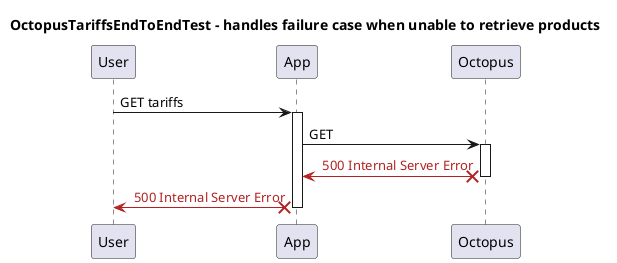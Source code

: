 @startuml
title OctopusTariffsEndToEndTest - handles failure case when unable to retrieve products
participant "User"
participant "App"
participant "Octopus"
"User" -> "App": GET tariffs
activate "App"
"App" -> "Octopus": GET 
activate "Octopus"

"Octopus" X-[#FireBrick]> "App": <color:FireBrick> 500 Internal Server Error
deactivate "Octopus"
"App" X-[#FireBrick]> "User": <color:FireBrick> 500 Internal Server Error
deactivate "App"
@enduml